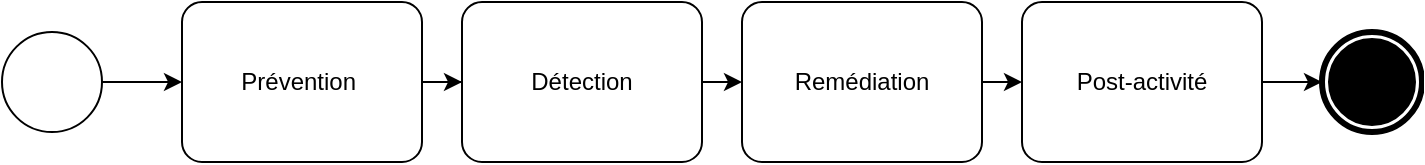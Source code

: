 <mxfile version="21.3.4" type="github">
  <diagram name="Page-1" id="3ifD2pxqsWoWhPXdi1wA">
    <mxGraphModel dx="1433" dy="794" grid="1" gridSize="10" guides="1" tooltips="1" connect="1" arrows="1" fold="1" page="1" pageScale="1" pageWidth="850" pageHeight="1100" math="0" shadow="0">
      <root>
        <mxCell id="0" />
        <mxCell id="1" parent="0" />
        <mxCell id="hlh5DLHcdxBm98tgdCj9-16" style="edgeStyle=orthogonalEdgeStyle;rounded=0;orthogonalLoop=1;jettySize=auto;html=1;exitX=1;exitY=0.5;exitDx=0;exitDy=0;exitPerimeter=0;entryX=0;entryY=0.5;entryDx=0;entryDy=0;entryPerimeter=0;" edge="1" parent="1" source="hlh5DLHcdxBm98tgdCj9-6" target="hlh5DLHcdxBm98tgdCj9-14">
          <mxGeometry relative="1" as="geometry" />
        </mxCell>
        <mxCell id="hlh5DLHcdxBm98tgdCj9-6" value="" style="points=[[0.145,0.145,0],[0.5,0,0],[0.855,0.145,0],[1,0.5,0],[0.855,0.855,0],[0.5,1,0],[0.145,0.855,0],[0,0.5,0]];shape=mxgraph.bpmn.event;html=1;verticalLabelPosition=bottom;labelBackgroundColor=#ffffff;verticalAlign=top;align=center;perimeter=ellipsePerimeter;outlineConnect=0;aspect=fixed;outline=standard;symbol=general;" vertex="1" parent="1">
          <mxGeometry x="50" y="390" width="50" height="50" as="geometry" />
        </mxCell>
        <mxCell id="hlh5DLHcdxBm98tgdCj9-9" value="" style="points=[[0.145,0.145,0],[0.5,0,0],[0.855,0.145,0],[1,0.5,0],[0.855,0.855,0],[0.5,1,0],[0.145,0.855,0],[0,0.5,0]];shape=mxgraph.bpmn.event;html=1;verticalLabelPosition=bottom;labelBackgroundColor=#ffffff;verticalAlign=top;align=center;perimeter=ellipsePerimeter;outlineConnect=0;aspect=fixed;outline=end;symbol=terminate;" vertex="1" parent="1">
          <mxGeometry x="710" y="390" width="50" height="50" as="geometry" />
        </mxCell>
        <mxCell id="hlh5DLHcdxBm98tgdCj9-20" style="edgeStyle=orthogonalEdgeStyle;rounded=0;orthogonalLoop=1;jettySize=auto;html=1;exitX=1;exitY=0.5;exitDx=0;exitDy=0;exitPerimeter=0;entryX=0;entryY=0.5;entryDx=0;entryDy=0;entryPerimeter=0;" edge="1" parent="1" source="hlh5DLHcdxBm98tgdCj9-11" target="hlh5DLHcdxBm98tgdCj9-9">
          <mxGeometry relative="1" as="geometry" />
        </mxCell>
        <mxCell id="hlh5DLHcdxBm98tgdCj9-11" value="&lt;div&gt;Post-activité&lt;/div&gt;" style="points=[[0.25,0,0],[0.5,0,0],[0.75,0,0],[1,0.25,0],[1,0.5,0],[1,0.75,0],[0.75,1,0],[0.5,1,0],[0.25,1,0],[0,0.75,0],[0,0.5,0],[0,0.25,0]];shape=mxgraph.bpmn.task;whiteSpace=wrap;rectStyle=rounded;size=10;html=1;container=1;expand=0;collapsible=0;taskMarker=abstract;" vertex="1" parent="1">
          <mxGeometry x="560" y="375" width="120" height="80" as="geometry" />
        </mxCell>
        <mxCell id="hlh5DLHcdxBm98tgdCj9-19" style="edgeStyle=orthogonalEdgeStyle;rounded=0;orthogonalLoop=1;jettySize=auto;html=1;exitX=1;exitY=0.5;exitDx=0;exitDy=0;exitPerimeter=0;entryX=0;entryY=0.5;entryDx=0;entryDy=0;entryPerimeter=0;" edge="1" parent="1" source="hlh5DLHcdxBm98tgdCj9-12" target="hlh5DLHcdxBm98tgdCj9-11">
          <mxGeometry relative="1" as="geometry" />
        </mxCell>
        <mxCell id="hlh5DLHcdxBm98tgdCj9-12" value="Remédiation" style="points=[[0.25,0,0],[0.5,0,0],[0.75,0,0],[1,0.25,0],[1,0.5,0],[1,0.75,0],[0.75,1,0],[0.5,1,0],[0.25,1,0],[0,0.75,0],[0,0.5,0],[0,0.25,0]];shape=mxgraph.bpmn.task;whiteSpace=wrap;rectStyle=rounded;size=10;html=1;container=1;expand=0;collapsible=0;taskMarker=abstract;" vertex="1" parent="1">
          <mxGeometry x="420" y="375" width="120" height="80" as="geometry" />
        </mxCell>
        <mxCell id="hlh5DLHcdxBm98tgdCj9-18" style="edgeStyle=orthogonalEdgeStyle;rounded=0;orthogonalLoop=1;jettySize=auto;html=1;exitX=1;exitY=0.5;exitDx=0;exitDy=0;exitPerimeter=0;entryX=0;entryY=0.5;entryDx=0;entryDy=0;entryPerimeter=0;" edge="1" parent="1" source="hlh5DLHcdxBm98tgdCj9-13" target="hlh5DLHcdxBm98tgdCj9-12">
          <mxGeometry relative="1" as="geometry" />
        </mxCell>
        <mxCell id="hlh5DLHcdxBm98tgdCj9-13" value="Détection" style="points=[[0.25,0,0],[0.5,0,0],[0.75,0,0],[1,0.25,0],[1,0.5,0],[1,0.75,0],[0.75,1,0],[0.5,1,0],[0.25,1,0],[0,0.75,0],[0,0.5,0],[0,0.25,0]];shape=mxgraph.bpmn.task;whiteSpace=wrap;rectStyle=rounded;size=10;html=1;container=1;expand=0;collapsible=0;taskMarker=abstract;" vertex="1" parent="1">
          <mxGeometry x="280" y="375" width="120" height="80" as="geometry" />
        </mxCell>
        <mxCell id="hlh5DLHcdxBm98tgdCj9-17" style="edgeStyle=orthogonalEdgeStyle;rounded=0;orthogonalLoop=1;jettySize=auto;html=1;exitX=1;exitY=0.5;exitDx=0;exitDy=0;exitPerimeter=0;" edge="1" parent="1" source="hlh5DLHcdxBm98tgdCj9-14" target="hlh5DLHcdxBm98tgdCj9-13">
          <mxGeometry relative="1" as="geometry" />
        </mxCell>
        <mxCell id="hlh5DLHcdxBm98tgdCj9-14" value="Prévention&lt;span style=&quot;white-space: pre;&quot;&gt;	&lt;/span&gt;" style="points=[[0.25,0,0],[0.5,0,0],[0.75,0,0],[1,0.25,0],[1,0.5,0],[1,0.75,0],[0.75,1,0],[0.5,1,0],[0.25,1,0],[0,0.75,0],[0,0.5,0],[0,0.25,0]];shape=mxgraph.bpmn.task;whiteSpace=wrap;rectStyle=rounded;size=10;html=1;container=1;expand=0;collapsible=0;taskMarker=abstract;" vertex="1" parent="1">
          <mxGeometry x="140" y="375" width="120" height="80" as="geometry" />
        </mxCell>
      </root>
    </mxGraphModel>
  </diagram>
</mxfile>
